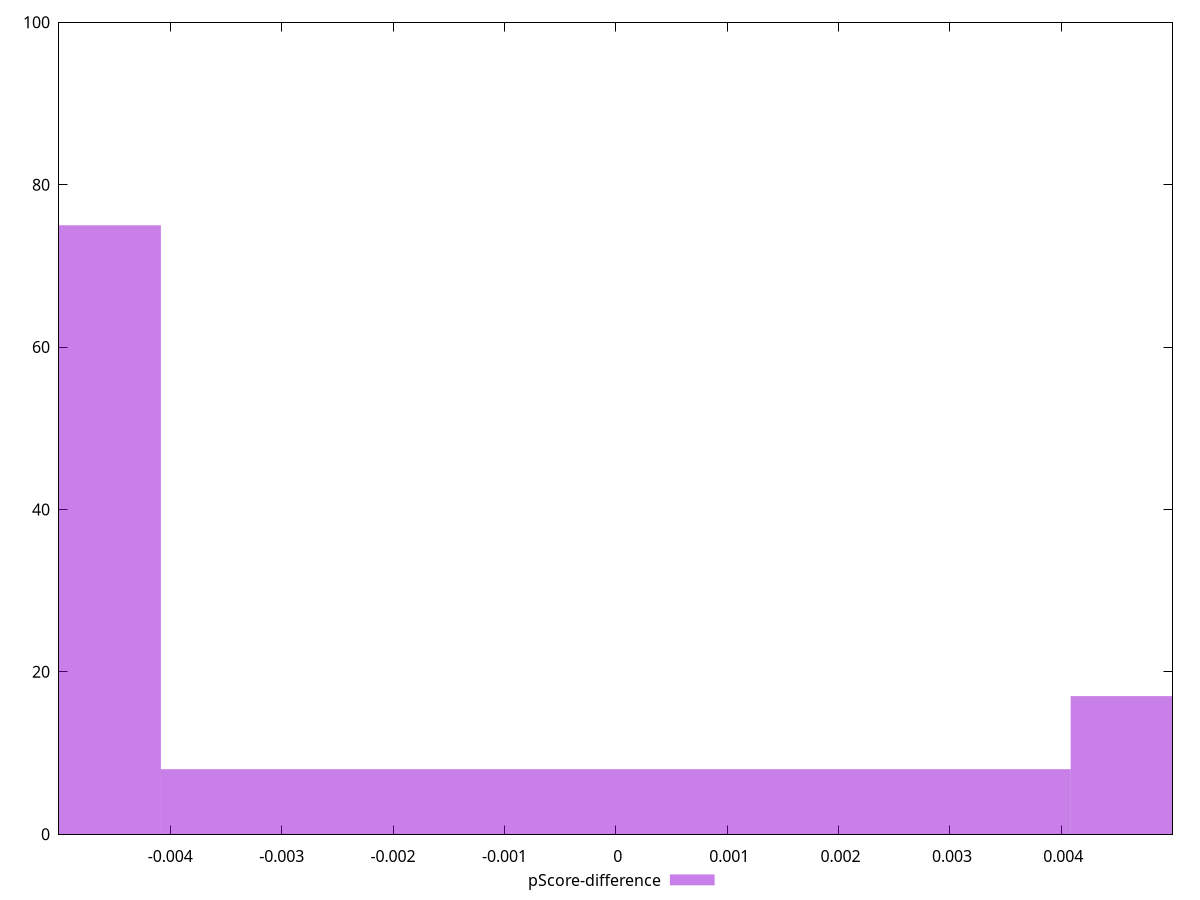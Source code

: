 reset

$pScoreDifference <<EOF
-0.008168067909329602 75
0.008168067909329602 17
0 8
EOF

set key outside below
set boxwidth 0.008168067909329602
set xrange [-0.004998814469678273:0.004998355802941758]
set yrange [0:100]
set trange [0:100]
set style fill transparent solid 0.5 noborder
set terminal svg size 640, 490 enhanced background rgb 'white'
set output "reports/report_00033_2021-03-01T14-23-16.841Z/uses-long-cache-ttl/samples/astro/pScore-difference/histogram.svg"

plot $pScoreDifference title "pScore-difference" with boxes

reset
